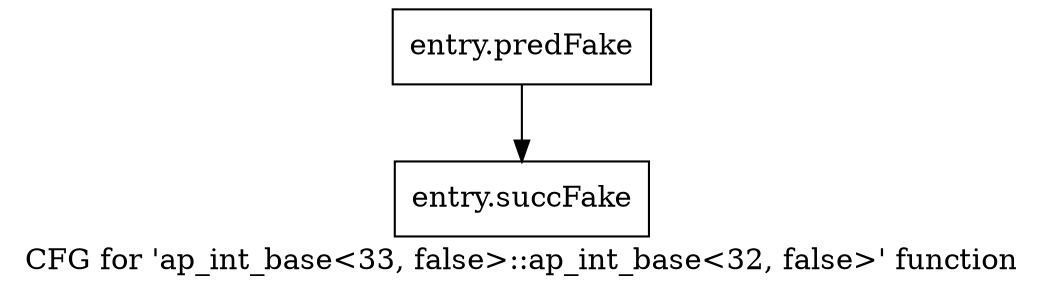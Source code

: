 digraph "CFG for 'ap_int_base\<33, false\>::ap_int_base\<32, false\>' function" {
	label="CFG for 'ap_int_base\<33, false\>::ap_int_base\<32, false\>' function";

	Node0x59ca9b0 [shape=record,filename="",linenumber="",label="{entry.predFake}"];
	Node0x59ca9b0 -> Node0x59cc4b0[ callList="" memoryops="" filename="/home/omerfaruk/tools/Xilinx/Vitis_HLS/2023.2/include/etc/ap_int_base.h" execusionnum="0"];
	Node0x59cc4b0 [shape=record,filename="/home/omerfaruk/tools/Xilinx/Vitis_HLS/2023.2/include/etc/ap_int_base.h",linenumber="181",label="{entry.succFake}"];
}
